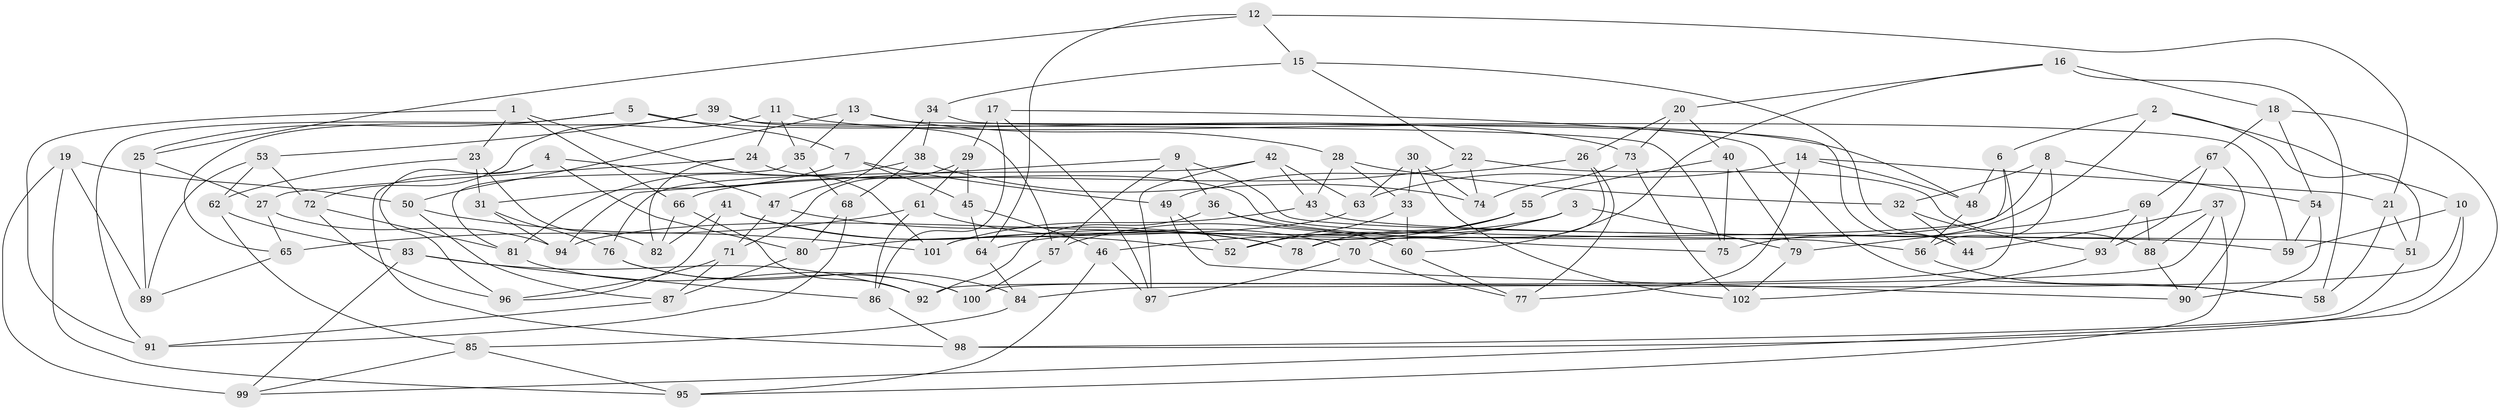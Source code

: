 // coarse degree distribution, {4: 0.6557377049180327, 3: 0.04918032786885246, 8: 0.06557377049180328, 10: 0.03278688524590164, 11: 0.01639344262295082, 5: 0.13114754098360656, 6: 0.04918032786885246}
// Generated by graph-tools (version 1.1) at 2025/03/03/04/25 22:03:20]
// undirected, 102 vertices, 204 edges
graph export_dot {
graph [start="1"]
  node [color=gray90,style=filled];
  1;
  2;
  3;
  4;
  5;
  6;
  7;
  8;
  9;
  10;
  11;
  12;
  13;
  14;
  15;
  16;
  17;
  18;
  19;
  20;
  21;
  22;
  23;
  24;
  25;
  26;
  27;
  28;
  29;
  30;
  31;
  32;
  33;
  34;
  35;
  36;
  37;
  38;
  39;
  40;
  41;
  42;
  43;
  44;
  45;
  46;
  47;
  48;
  49;
  50;
  51;
  52;
  53;
  54;
  55;
  56;
  57;
  58;
  59;
  60;
  61;
  62;
  63;
  64;
  65;
  66;
  67;
  68;
  69;
  70;
  71;
  72;
  73;
  74;
  75;
  76;
  77;
  78;
  79;
  80;
  81;
  82;
  83;
  84;
  85;
  86;
  87;
  88;
  89;
  90;
  91;
  92;
  93;
  94;
  95;
  96;
  97;
  98;
  99;
  100;
  101;
  102;
  1 -- 91;
  1 -- 23;
  1 -- 101;
  1 -- 66;
  2 -- 51;
  2 -- 75;
  2 -- 10;
  2 -- 6;
  3 -- 94;
  3 -- 79;
  3 -- 46;
  3 -- 52;
  4 -- 98;
  4 -- 80;
  4 -- 96;
  4 -- 47;
  5 -- 7;
  5 -- 25;
  5 -- 91;
  5 -- 73;
  6 -- 78;
  6 -- 92;
  6 -- 48;
  7 -- 45;
  7 -- 49;
  7 -- 31;
  8 -- 56;
  8 -- 101;
  8 -- 54;
  8 -- 32;
  9 -- 57;
  9 -- 51;
  9 -- 94;
  9 -- 36;
  10 -- 98;
  10 -- 100;
  10 -- 59;
  11 -- 35;
  11 -- 72;
  11 -- 48;
  11 -- 24;
  12 -- 64;
  12 -- 15;
  12 -- 21;
  12 -- 25;
  13 -- 35;
  13 -- 44;
  13 -- 28;
  13 -- 50;
  14 -- 63;
  14 -- 48;
  14 -- 77;
  14 -- 21;
  15 -- 34;
  15 -- 22;
  15 -- 44;
  16 -- 60;
  16 -- 20;
  16 -- 58;
  16 -- 18;
  17 -- 86;
  17 -- 29;
  17 -- 58;
  17 -- 97;
  18 -- 67;
  18 -- 99;
  18 -- 54;
  19 -- 99;
  19 -- 89;
  19 -- 95;
  19 -- 50;
  20 -- 26;
  20 -- 40;
  20 -- 73;
  21 -- 51;
  21 -- 58;
  22 -- 74;
  22 -- 66;
  22 -- 88;
  23 -- 31;
  23 -- 62;
  23 -- 82;
  24 -- 56;
  24 -- 82;
  24 -- 27;
  25 -- 27;
  25 -- 89;
  26 -- 77;
  26 -- 70;
  26 -- 49;
  27 -- 94;
  27 -- 65;
  28 -- 43;
  28 -- 32;
  28 -- 33;
  29 -- 45;
  29 -- 61;
  29 -- 71;
  30 -- 63;
  30 -- 74;
  30 -- 33;
  30 -- 102;
  31 -- 76;
  31 -- 94;
  32 -- 93;
  32 -- 44;
  33 -- 52;
  33 -- 60;
  34 -- 59;
  34 -- 47;
  34 -- 38;
  35 -- 68;
  35 -- 81;
  36 -- 60;
  36 -- 75;
  36 -- 92;
  37 -- 88;
  37 -- 95;
  37 -- 84;
  37 -- 44;
  38 -- 74;
  38 -- 81;
  38 -- 68;
  39 -- 65;
  39 -- 53;
  39 -- 75;
  39 -- 57;
  40 -- 79;
  40 -- 55;
  40 -- 75;
  41 -- 78;
  41 -- 82;
  41 -- 52;
  41 -- 96;
  42 -- 97;
  42 -- 43;
  42 -- 76;
  42 -- 63;
  43 -- 59;
  43 -- 101;
  45 -- 46;
  45 -- 64;
  46 -- 97;
  46 -- 95;
  47 -- 71;
  47 -- 78;
  48 -- 56;
  49 -- 52;
  49 -- 90;
  50 -- 87;
  50 -- 101;
  51 -- 98;
  53 -- 72;
  53 -- 62;
  53 -- 89;
  54 -- 90;
  54 -- 59;
  55 -- 64;
  55 -- 78;
  55 -- 57;
  56 -- 58;
  57 -- 100;
  60 -- 77;
  61 -- 65;
  61 -- 70;
  61 -- 86;
  62 -- 83;
  62 -- 85;
  63 -- 80;
  64 -- 84;
  65 -- 89;
  66 -- 92;
  66 -- 82;
  67 -- 69;
  67 -- 93;
  67 -- 90;
  68 -- 91;
  68 -- 80;
  69 -- 79;
  69 -- 88;
  69 -- 93;
  70 -- 97;
  70 -- 77;
  71 -- 96;
  71 -- 87;
  72 -- 96;
  72 -- 81;
  73 -- 74;
  73 -- 102;
  76 -- 100;
  76 -- 84;
  79 -- 102;
  80 -- 87;
  81 -- 100;
  83 -- 92;
  83 -- 86;
  83 -- 99;
  84 -- 85;
  85 -- 99;
  85 -- 95;
  86 -- 98;
  87 -- 91;
  88 -- 90;
  93 -- 102;
}
